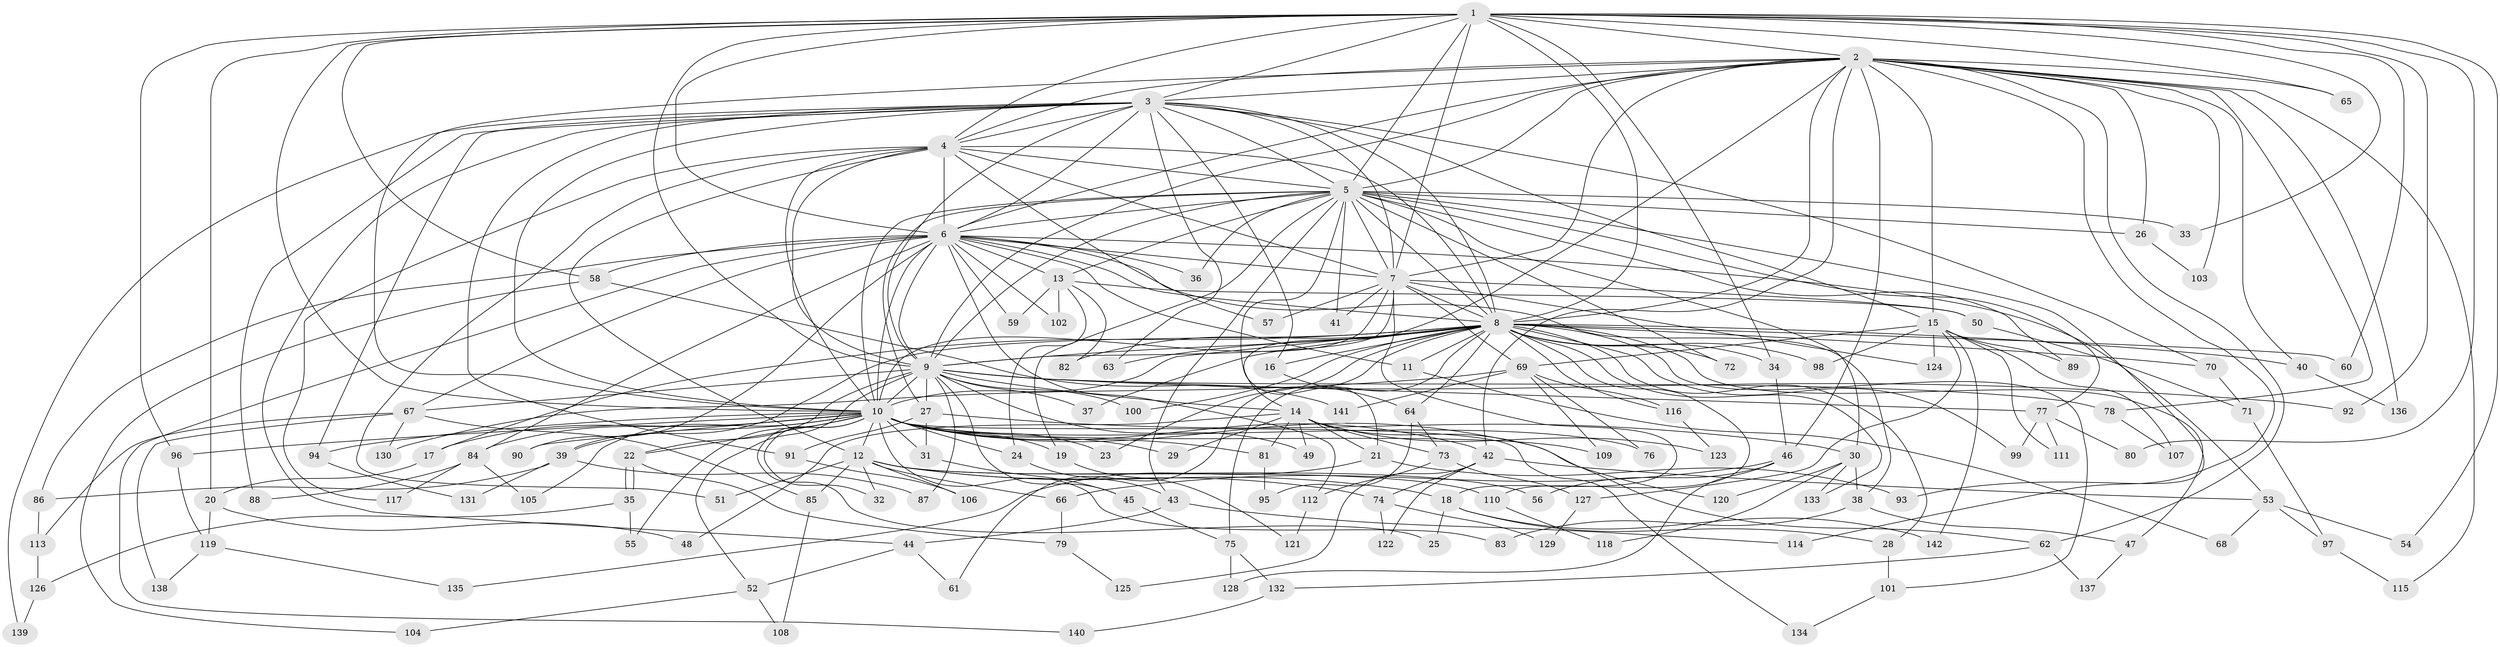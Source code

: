 // Generated by graph-tools (version 1.1) at 2025/25/03/09/25 03:25:53]
// undirected, 142 vertices, 309 edges
graph export_dot {
graph [start="1"]
  node [color=gray90,style=filled];
  1;
  2;
  3;
  4;
  5;
  6;
  7;
  8;
  9;
  10;
  11;
  12;
  13;
  14;
  15;
  16;
  17;
  18;
  19;
  20;
  21;
  22;
  23;
  24;
  25;
  26;
  27;
  28;
  29;
  30;
  31;
  32;
  33;
  34;
  35;
  36;
  37;
  38;
  39;
  40;
  41;
  42;
  43;
  44;
  45;
  46;
  47;
  48;
  49;
  50;
  51;
  52;
  53;
  54;
  55;
  56;
  57;
  58;
  59;
  60;
  61;
  62;
  63;
  64;
  65;
  66;
  67;
  68;
  69;
  70;
  71;
  72;
  73;
  74;
  75;
  76;
  77;
  78;
  79;
  80;
  81;
  82;
  83;
  84;
  85;
  86;
  87;
  88;
  89;
  90;
  91;
  92;
  93;
  94;
  95;
  96;
  97;
  98;
  99;
  100;
  101;
  102;
  103;
  104;
  105;
  106;
  107;
  108;
  109;
  110;
  111;
  112;
  113;
  114;
  115;
  116;
  117;
  118;
  119;
  120;
  121;
  122;
  123;
  124;
  125;
  126;
  127;
  128;
  129;
  130;
  131;
  132;
  133;
  134;
  135;
  136;
  137;
  138;
  139;
  140;
  141;
  142;
  1 -- 2;
  1 -- 3;
  1 -- 4;
  1 -- 5;
  1 -- 6;
  1 -- 7;
  1 -- 8;
  1 -- 9;
  1 -- 10;
  1 -- 20;
  1 -- 33;
  1 -- 34;
  1 -- 54;
  1 -- 58;
  1 -- 60;
  1 -- 65;
  1 -- 80;
  1 -- 92;
  1 -- 96;
  2 -- 3;
  2 -- 4;
  2 -- 5;
  2 -- 6;
  2 -- 7;
  2 -- 8;
  2 -- 9;
  2 -- 10;
  2 -- 14;
  2 -- 15;
  2 -- 26;
  2 -- 40;
  2 -- 42;
  2 -- 46;
  2 -- 62;
  2 -- 65;
  2 -- 78;
  2 -- 103;
  2 -- 114;
  2 -- 115;
  2 -- 136;
  3 -- 4;
  3 -- 5;
  3 -- 6;
  3 -- 7;
  3 -- 8;
  3 -- 9;
  3 -- 10;
  3 -- 15;
  3 -- 16;
  3 -- 44;
  3 -- 63;
  3 -- 70;
  3 -- 88;
  3 -- 91;
  3 -- 94;
  3 -- 139;
  4 -- 5;
  4 -- 6;
  4 -- 7;
  4 -- 8;
  4 -- 9;
  4 -- 10;
  4 -- 12;
  4 -- 51;
  4 -- 57;
  4 -- 117;
  5 -- 6;
  5 -- 7;
  5 -- 8;
  5 -- 9;
  5 -- 10;
  5 -- 13;
  5 -- 19;
  5 -- 21;
  5 -- 26;
  5 -- 27;
  5 -- 30;
  5 -- 33;
  5 -- 36;
  5 -- 41;
  5 -- 43;
  5 -- 72;
  5 -- 77;
  5 -- 89;
  5 -- 93;
  6 -- 7;
  6 -- 8;
  6 -- 9;
  6 -- 10;
  6 -- 11;
  6 -- 13;
  6 -- 36;
  6 -- 38;
  6 -- 53;
  6 -- 58;
  6 -- 59;
  6 -- 67;
  6 -- 84;
  6 -- 86;
  6 -- 90;
  6 -- 102;
  6 -- 112;
  6 -- 140;
  7 -- 8;
  7 -- 9;
  7 -- 10;
  7 -- 18;
  7 -- 41;
  7 -- 50;
  7 -- 57;
  7 -- 69;
  7 -- 124;
  8 -- 9;
  8 -- 10;
  8 -- 11;
  8 -- 16;
  8 -- 17;
  8 -- 23;
  8 -- 28;
  8 -- 34;
  8 -- 37;
  8 -- 39;
  8 -- 40;
  8 -- 47;
  8 -- 60;
  8 -- 61;
  8 -- 63;
  8 -- 64;
  8 -- 70;
  8 -- 72;
  8 -- 75;
  8 -- 82;
  8 -- 98;
  8 -- 99;
  8 -- 100;
  8 -- 101;
  8 -- 110;
  8 -- 116;
  8 -- 133;
  9 -- 10;
  9 -- 14;
  9 -- 22;
  9 -- 27;
  9 -- 37;
  9 -- 45;
  9 -- 49;
  9 -- 52;
  9 -- 67;
  9 -- 77;
  9 -- 78;
  9 -- 87;
  9 -- 92;
  9 -- 100;
  10 -- 12;
  10 -- 17;
  10 -- 19;
  10 -- 22;
  10 -- 23;
  10 -- 24;
  10 -- 25;
  10 -- 29;
  10 -- 31;
  10 -- 32;
  10 -- 39;
  10 -- 42;
  10 -- 55;
  10 -- 76;
  10 -- 81;
  10 -- 83;
  10 -- 84;
  10 -- 90;
  10 -- 94;
  10 -- 96;
  10 -- 105;
  10 -- 109;
  10 -- 120;
  10 -- 134;
  11 -- 68;
  12 -- 18;
  12 -- 32;
  12 -- 51;
  12 -- 56;
  12 -- 66;
  12 -- 74;
  12 -- 85;
  12 -- 106;
  12 -- 110;
  13 -- 24;
  13 -- 50;
  13 -- 59;
  13 -- 82;
  13 -- 102;
  14 -- 21;
  14 -- 29;
  14 -- 48;
  14 -- 49;
  14 -- 62;
  14 -- 73;
  14 -- 81;
  14 -- 123;
  15 -- 69;
  15 -- 89;
  15 -- 98;
  15 -- 107;
  15 -- 111;
  15 -- 124;
  15 -- 127;
  15 -- 142;
  16 -- 64;
  17 -- 20;
  18 -- 25;
  18 -- 28;
  18 -- 142;
  19 -- 121;
  20 -- 48;
  20 -- 119;
  21 -- 93;
  21 -- 135;
  22 -- 35;
  22 -- 35;
  22 -- 79;
  24 -- 43;
  26 -- 103;
  27 -- 30;
  27 -- 31;
  27 -- 91;
  28 -- 101;
  30 -- 38;
  30 -- 118;
  30 -- 120;
  30 -- 133;
  31 -- 45;
  34 -- 46;
  35 -- 55;
  35 -- 126;
  38 -- 47;
  38 -- 83;
  39 -- 86;
  39 -- 87;
  39 -- 131;
  40 -- 136;
  42 -- 53;
  42 -- 74;
  42 -- 122;
  42 -- 125;
  43 -- 44;
  43 -- 114;
  44 -- 52;
  44 -- 61;
  45 -- 75;
  46 -- 56;
  46 -- 66;
  46 -- 128;
  47 -- 137;
  50 -- 71;
  52 -- 104;
  52 -- 108;
  53 -- 54;
  53 -- 68;
  53 -- 97;
  58 -- 104;
  58 -- 141;
  62 -- 132;
  62 -- 137;
  64 -- 73;
  64 -- 95;
  66 -- 79;
  67 -- 85;
  67 -- 113;
  67 -- 130;
  67 -- 138;
  69 -- 76;
  69 -- 109;
  69 -- 116;
  69 -- 130;
  69 -- 141;
  70 -- 71;
  71 -- 97;
  73 -- 112;
  73 -- 127;
  74 -- 122;
  74 -- 129;
  75 -- 128;
  75 -- 132;
  77 -- 80;
  77 -- 99;
  77 -- 111;
  78 -- 107;
  79 -- 125;
  81 -- 95;
  84 -- 88;
  84 -- 105;
  84 -- 117;
  85 -- 108;
  86 -- 113;
  91 -- 106;
  94 -- 131;
  96 -- 119;
  97 -- 115;
  101 -- 134;
  110 -- 118;
  112 -- 121;
  113 -- 126;
  116 -- 123;
  119 -- 135;
  119 -- 138;
  126 -- 139;
  127 -- 129;
  132 -- 140;
}

